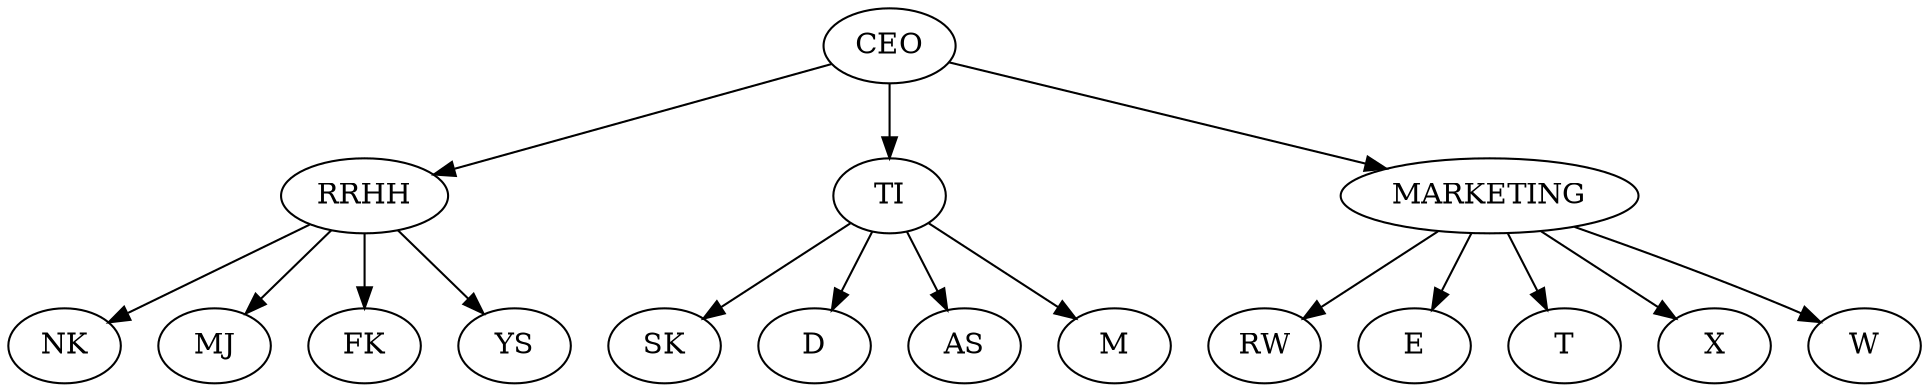 digraph arbol {
    CEO -> RRHH
    CEO -> TI
    CEO -> MARKETING
    RRHH -> NK
    RRHH -> MJ
    RRHH -> FK
    RRHH -> YS
    TI -> SK
    TI -> D
    TI -> AS
    TI -> M
    MARKETING -> RW
    MARKETING -> E
    MARKETING -> T
    MARKETING -> X
    MARKETING -> W
}